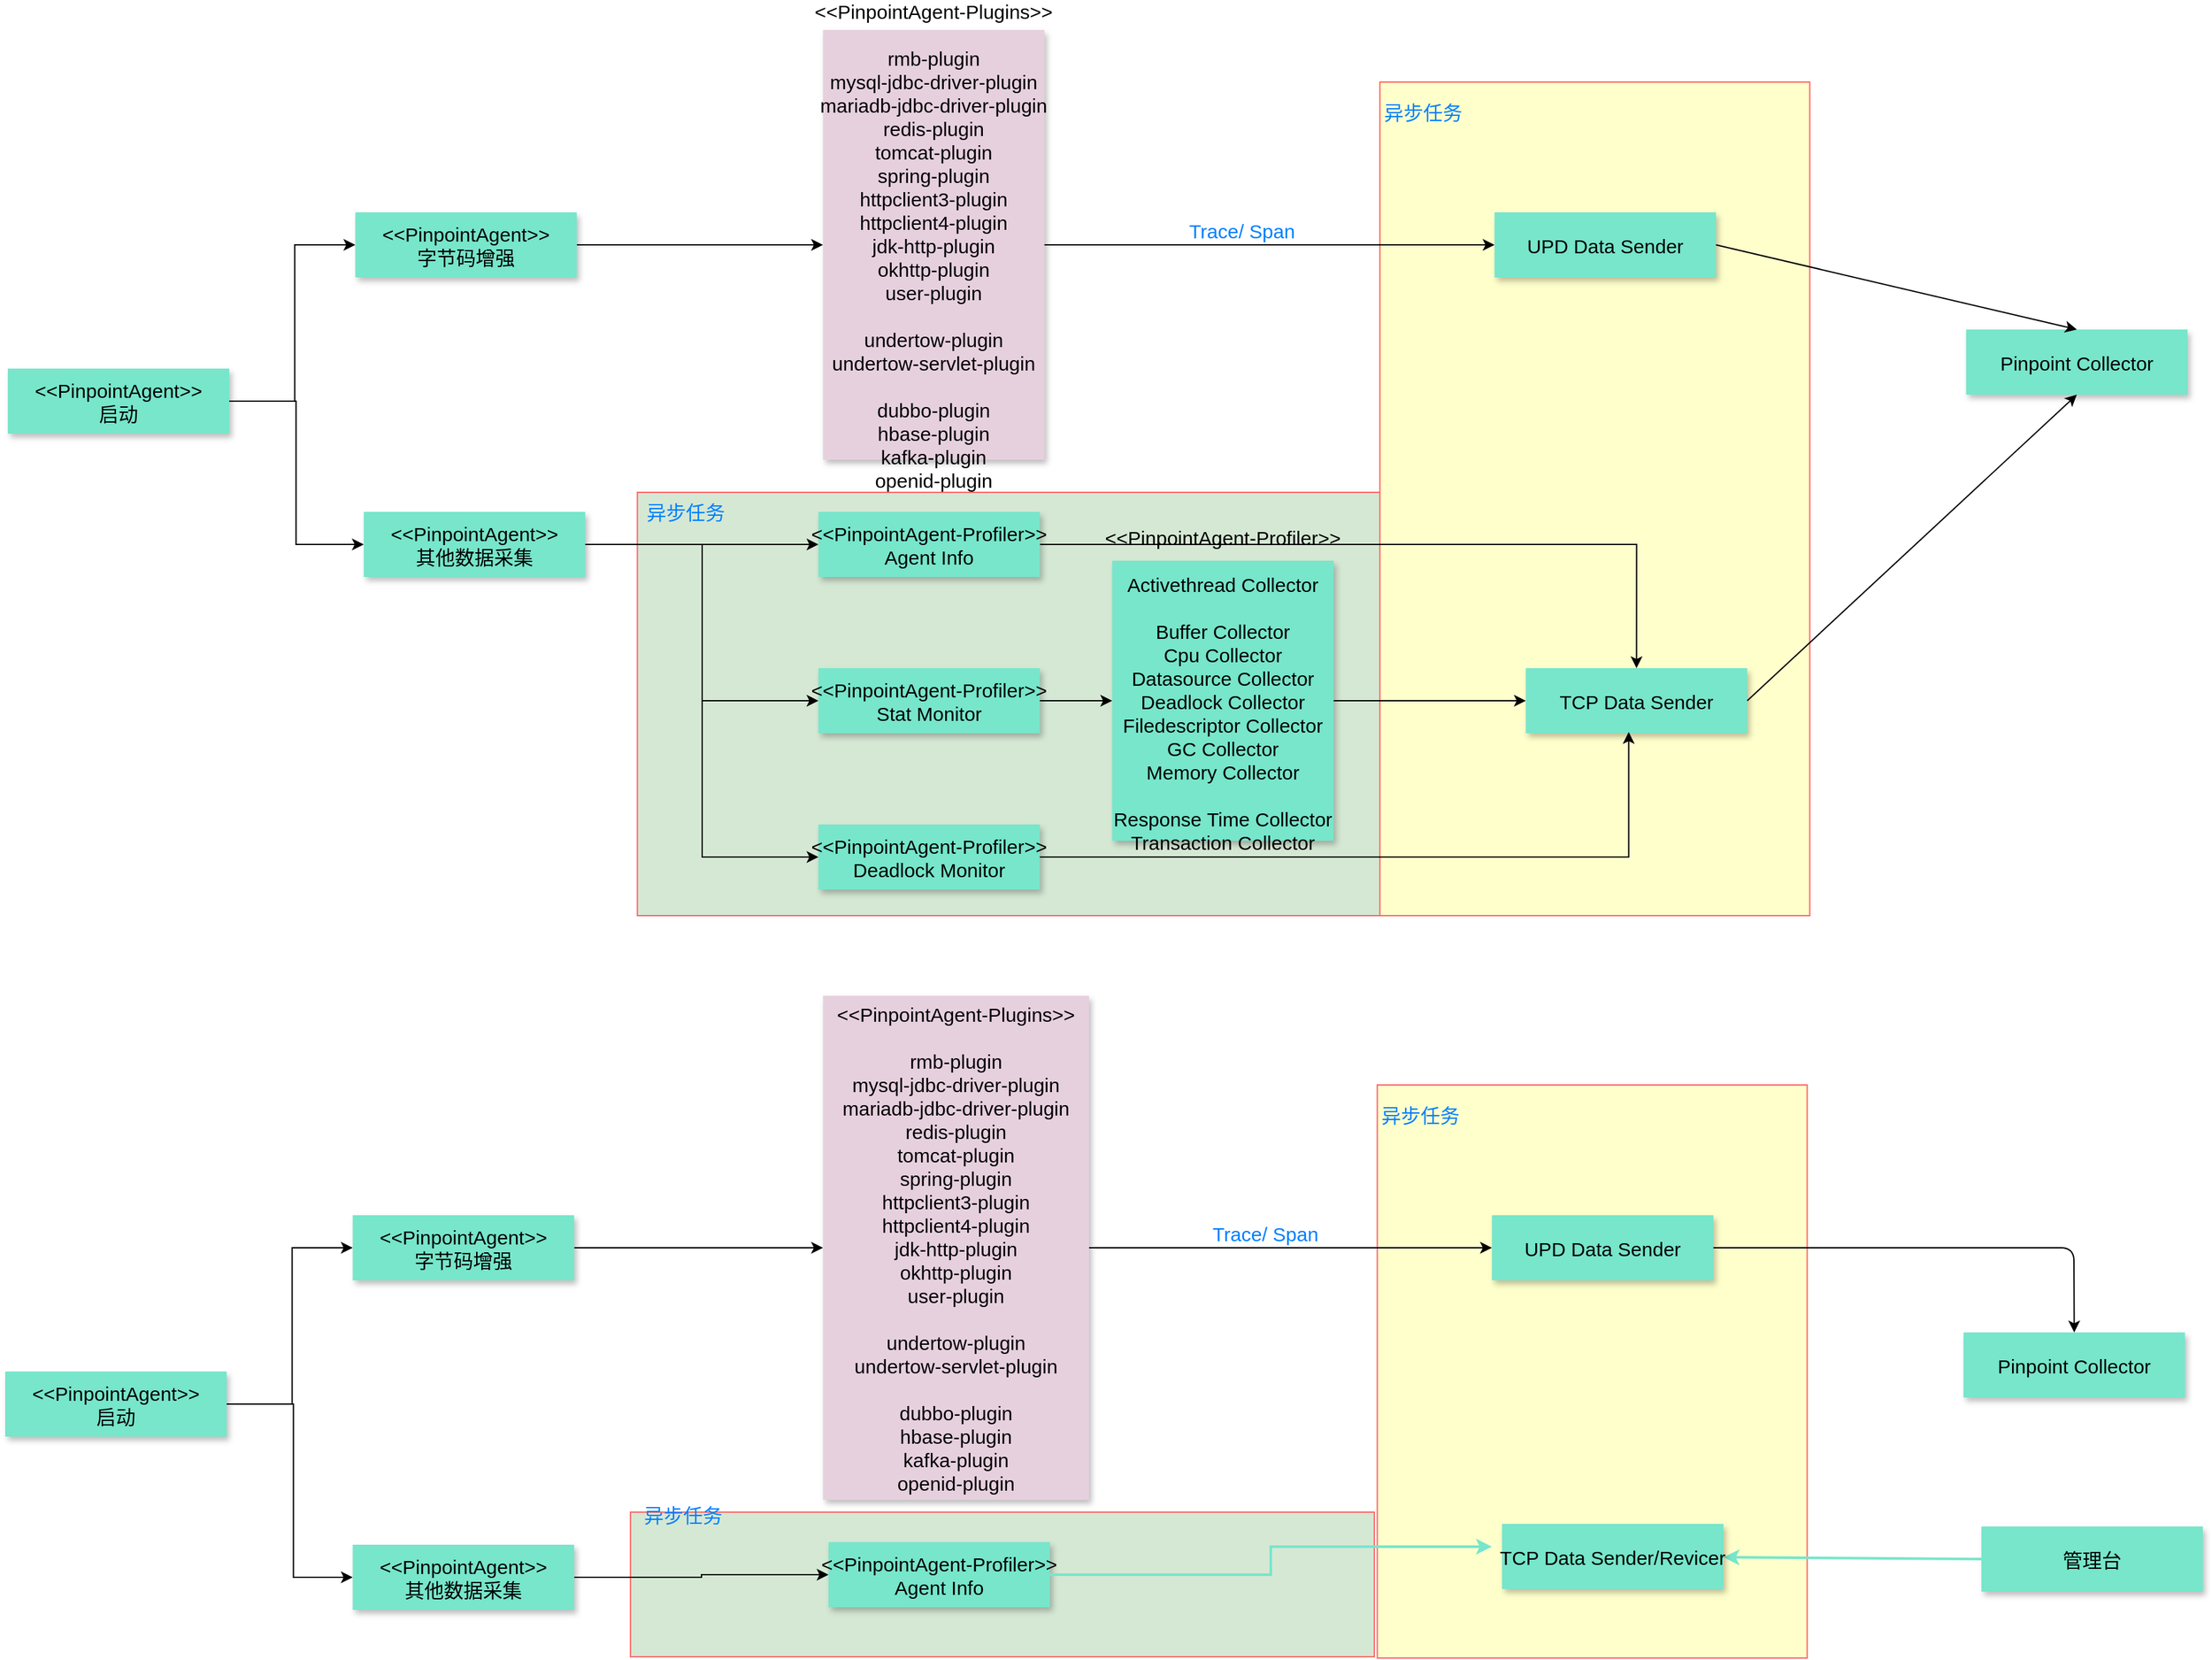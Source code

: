 <mxfile version="14.1.2" type="github">
  <diagram id="gwXjZ_KhgnTB7TFwKm6p" name="第 1 页">
    <mxGraphModel dx="1634" dy="-374" grid="0" gridSize="10" guides="1" tooltips="1" connect="1" arrows="1" fold="1" page="1" pageScale="1" pageWidth="827" pageHeight="1169" math="0" shadow="0">
      <root>
        <mxCell id="0" />
        <mxCell id="1" parent="0" />
        <mxCell id="6hJ7_hepYG0XDSpaTRYl-1" value="" style="rounded=0;whiteSpace=wrap;html=1;strokeColor=#FF6666;fontColor=#007FFF;fillColor=#D5E8D4;fontSize=15;" vertex="1" parent="1">
          <mxGeometry x="506.25" y="2701" width="571" height="325" as="geometry" />
        </mxCell>
        <mxCell id="6hJ7_hepYG0XDSpaTRYl-2" value="" style="rounded=0;whiteSpace=wrap;html=1;strokeColor=#FF6666;fontColor=#007FFF;fillColor=#FFFFCC;fontSize=15;" vertex="1" parent="1">
          <mxGeometry x="1076.25" y="2386" width="330" height="640" as="geometry" />
        </mxCell>
        <mxCell id="6hJ7_hepYG0XDSpaTRYl-3" style="edgeStyle=elbowEdgeStyle;rounded=0;orthogonalLoop=1;jettySize=auto;html=1;exitX=1;exitY=0.5;exitDx=0;exitDy=0;entryX=0;entryY=0.5;entryDx=0;entryDy=0;fontColor=#007FFF;fontSize=15;" edge="1" parent="1" source="6hJ7_hepYG0XDSpaTRYl-5" target="6hJ7_hepYG0XDSpaTRYl-11">
          <mxGeometry relative="1" as="geometry">
            <Array as="points">
              <mxPoint x="243.25" y="2614" />
              <mxPoint x="243.25" y="2573" />
            </Array>
          </mxGeometry>
        </mxCell>
        <mxCell id="6hJ7_hepYG0XDSpaTRYl-4" style="edgeStyle=elbowEdgeStyle;rounded=0;orthogonalLoop=1;jettySize=auto;html=1;exitX=1;exitY=0.5;exitDx=0;exitDy=0;fontColor=#007FFF;fontSize=15;" edge="1" parent="1" source="6hJ7_hepYG0XDSpaTRYl-5" target="6hJ7_hepYG0XDSpaTRYl-9">
          <mxGeometry relative="1" as="geometry">
            <Array as="points">
              <mxPoint x="244.25" y="2674" />
              <mxPoint x="244.25" y="2664" />
              <mxPoint x="244.25" y="2683" />
            </Array>
          </mxGeometry>
        </mxCell>
        <mxCell id="6hJ7_hepYG0XDSpaTRYl-5" value="&lt;&lt;PinpointAgent&gt;&gt;&#xa;启动" style="shadow=1;fillColor=#77e6cb;strokeColor=none;fontSize=15;" vertex="1" parent="1">
          <mxGeometry x="23" y="2606" width="170" height="50" as="geometry" />
        </mxCell>
        <mxCell id="6hJ7_hepYG0XDSpaTRYl-6" style="edgeStyle=elbowEdgeStyle;rounded=0;orthogonalLoop=1;jettySize=auto;html=1;exitX=1;exitY=0.5;exitDx=0;exitDy=0;fontColor=#007FFF;fontSize=15;" edge="1" parent="1" source="6hJ7_hepYG0XDSpaTRYl-9" target="6hJ7_hepYG0XDSpaTRYl-14">
          <mxGeometry relative="1" as="geometry" />
        </mxCell>
        <mxCell id="6hJ7_hepYG0XDSpaTRYl-7" style="edgeStyle=elbowEdgeStyle;rounded=0;orthogonalLoop=1;jettySize=auto;html=1;exitX=1;exitY=0.5;exitDx=0;exitDy=0;entryX=0;entryY=0.5;entryDx=0;entryDy=0;fontColor=#007FFF;fontSize=15;" edge="1" parent="1" source="6hJ7_hepYG0XDSpaTRYl-9" target="6hJ7_hepYG0XDSpaTRYl-15">
          <mxGeometry relative="1" as="geometry" />
        </mxCell>
        <mxCell id="6hJ7_hepYG0XDSpaTRYl-8" style="edgeStyle=elbowEdgeStyle;rounded=0;orthogonalLoop=1;jettySize=auto;html=1;exitX=1;exitY=0.5;exitDx=0;exitDy=0;fontColor=#007FFF;fontSize=15;" edge="1" parent="1" source="6hJ7_hepYG0XDSpaTRYl-9" target="6hJ7_hepYG0XDSpaTRYl-16">
          <mxGeometry relative="1" as="geometry" />
        </mxCell>
        <mxCell id="6hJ7_hepYG0XDSpaTRYl-9" value="&lt;&lt;PinpointAgent&gt;&gt;&#xa;其他数据采集" style="shadow=1;fillColor=#77e6cb;strokeColor=none;fontSize=15;" vertex="1" parent="1">
          <mxGeometry x="296.25" y="2716" width="170" height="50" as="geometry" />
        </mxCell>
        <mxCell id="6hJ7_hepYG0XDSpaTRYl-10" style="edgeStyle=elbowEdgeStyle;rounded=0;orthogonalLoop=1;jettySize=auto;html=1;exitX=1;exitY=0.5;exitDx=0;exitDy=0;entryX=0;entryY=0.5;entryDx=0;entryDy=0;fontColor=#007FFF;fontSize=15;" edge="1" parent="1" source="6hJ7_hepYG0XDSpaTRYl-11" target="6hJ7_hepYG0XDSpaTRYl-12">
          <mxGeometry relative="1" as="geometry" />
        </mxCell>
        <mxCell id="6hJ7_hepYG0XDSpaTRYl-11" value="&lt;&lt;PinpointAgent&gt;&gt;&#xa;字节码增强" style="shadow=1;fillColor=#77e6cb;strokeColor=none;fontSize=15;" vertex="1" parent="1">
          <mxGeometry x="289.75" y="2486" width="170" height="50" as="geometry" />
        </mxCell>
        <mxCell id="6hJ7_hepYG0XDSpaTRYl-12" value="&lt;&lt;PinpointAgent-Plugins&gt;&gt;&#xa;&#xa;rmb-plugin&#xa;mysql-jdbc-driver-plugin&#xa;mariadb-jdbc-driver-plugin&#xa;redis-plugin&#xa;tomcat-plugin&#xa;spring-plugin&#xa;httpclient3-plugin&#xa;httpclient4-plugin&#xa;jdk-http-plugin&#xa;okhttp-plugin&#xa;user-plugin&#xa;&#xa;undertow-plugin&#xa;undertow-servlet-plugin&#xa;&#xa;dubbo-plugin&#xa;hbase-plugin&#xa;kafka-plugin&#xa;openid-plugin" style="shadow=1;strokeColor=none;fillColor=#E6D0DE;fontSize=15;" vertex="1" parent="1">
          <mxGeometry x="648.75" y="2346" width="170" height="330" as="geometry" />
        </mxCell>
        <mxCell id="6hJ7_hepYG0XDSpaTRYl-13" style="edgeStyle=orthogonalEdgeStyle;rounded=0;orthogonalLoop=1;jettySize=auto;html=1;exitX=1;exitY=0.5;exitDx=0;exitDy=0;fontColor=#007FFF;entryX=0.5;entryY=0;entryDx=0;entryDy=0;fontSize=15;" edge="1" parent="1" source="6hJ7_hepYG0XDSpaTRYl-14" target="6hJ7_hepYG0XDSpaTRYl-18">
          <mxGeometry relative="1" as="geometry">
            <mxPoint x="1380.25" y="2686" as="targetPoint" />
            <Array as="points">
              <mxPoint x="1273.25" y="2741" />
            </Array>
          </mxGeometry>
        </mxCell>
        <mxCell id="6hJ7_hepYG0XDSpaTRYl-14" value="&lt;&lt;PinpointAgent-Profiler&gt;&gt;&#xa;Agent Info" style="shadow=1;fillColor=#77e6cb;strokeColor=none;fontStyle=0;fontSize=15;" vertex="1" parent="1">
          <mxGeometry x="645.25" y="2716" width="170" height="50" as="geometry" />
        </mxCell>
        <mxCell id="6hJ7_hepYG0XDSpaTRYl-15" value="&lt;&lt;PinpointAgent-Profiler&gt;&gt;&#xa;Stat Monitor" style="shadow=1;fillColor=#77e6cb;strokeColor=none;fontStyle=0;fontSize=15;" vertex="1" parent="1">
          <mxGeometry x="645.25" y="2836" width="170" height="50" as="geometry" />
        </mxCell>
        <mxCell id="6hJ7_hepYG0XDSpaTRYl-16" value="&lt;&lt;PinpointAgent-Profiler&gt;&gt;&#xa;Deadlock Monitor" style="shadow=1;fillColor=#77e6cb;strokeColor=none;fontStyle=0;fontSize=15;" vertex="1" parent="1">
          <mxGeometry x="645.25" y="2956" width="170" height="50" as="geometry" />
        </mxCell>
        <mxCell id="6hJ7_hepYG0XDSpaTRYl-17" value="&lt;&lt;PinpointAgent-Profiler&gt;&gt;&#xa;&#xa;Activethread Collector&#xa;&#xa;Buffer Collector&#xa;Cpu Collector&#xa;Datasource Collector&#xa;Deadlock Collector&#xa;Filedescriptor Collector&#xa;GC Collector&#xa;Memory Collector&#xa;&#xa;Response Time Collector&#xa;Transaction Collector&#xa;" style="shadow=1;fillColor=#77e6cb;strokeColor=none;fontStyle=0;fontSize=15;" vertex="1" parent="1">
          <mxGeometry x="870.75" y="2753.5" width="170" height="215" as="geometry" />
        </mxCell>
        <mxCell id="6hJ7_hepYG0XDSpaTRYl-18" value="TCP Data Sender" style="shadow=1;fillColor=#77e6cb;strokeColor=none;fontStyle=0;fontSize=15;" vertex="1" parent="1">
          <mxGeometry x="1188.25" y="2836" width="170" height="50" as="geometry" />
        </mxCell>
        <mxCell id="6hJ7_hepYG0XDSpaTRYl-19" value="Pinpoint Collector" style="shadow=1;fillColor=#77e6cb;strokeColor=none;fontStyle=0;fontSize=15;" vertex="1" parent="1">
          <mxGeometry x="1526.25" y="2576" width="170" height="50" as="geometry" />
        </mxCell>
        <mxCell id="6hJ7_hepYG0XDSpaTRYl-20" style="edgeStyle=orthogonalEdgeStyle;rounded=0;orthogonalLoop=1;jettySize=auto;html=1;exitX=1;exitY=0.5;exitDx=0;exitDy=0;entryX=0.462;entryY=0.98;entryDx=0;entryDy=0;fontColor=#007FFF;entryPerimeter=0;fontSize=15;" edge="1" parent="1" source="6hJ7_hepYG0XDSpaTRYl-16" target="6hJ7_hepYG0XDSpaTRYl-18">
          <mxGeometry relative="1" as="geometry">
            <mxPoint x="843.5" y="2946" as="sourcePoint" />
            <mxPoint x="1408" y="3046" as="targetPoint" />
            <Array as="points">
              <mxPoint x="1267.25" y="2981" />
              <mxPoint x="1267.25" y="2885" />
            </Array>
          </mxGeometry>
        </mxCell>
        <mxCell id="6hJ7_hepYG0XDSpaTRYl-21" value="" style="endArrow=classic;html=1;fontColor=#007FFF;exitX=1;exitY=0.5;exitDx=0;exitDy=0;entryX=0;entryY=0.5;entryDx=0;entryDy=0;fontSize=15;" edge="1" parent="1" source="6hJ7_hepYG0XDSpaTRYl-15" target="6hJ7_hepYG0XDSpaTRYl-17">
          <mxGeometry width="50" height="50" relative="1" as="geometry">
            <mxPoint x="926.25" y="2846" as="sourcePoint" />
            <mxPoint x="976.25" y="2796" as="targetPoint" />
          </mxGeometry>
        </mxCell>
        <mxCell id="6hJ7_hepYG0XDSpaTRYl-22" value="" style="endArrow=classic;html=1;fontColor=#007FFF;entryX=0;entryY=0.5;entryDx=0;entryDy=0;fontSize=15;" edge="1" parent="1" source="6hJ7_hepYG0XDSpaTRYl-17" target="6hJ7_hepYG0XDSpaTRYl-18">
          <mxGeometry width="50" height="50" relative="1" as="geometry">
            <mxPoint x="1219.25" y="2860.5" as="sourcePoint" />
            <mxPoint x="1276.25" y="2861" as="targetPoint" />
          </mxGeometry>
        </mxCell>
        <mxCell id="6hJ7_hepYG0XDSpaTRYl-23" value="" style="endArrow=classic;html=1;fontColor=#007FFF;exitX=1;exitY=0.5;exitDx=0;exitDy=0;entryX=0.5;entryY=1;entryDx=0;entryDy=0;fontSize=15;" edge="1" parent="1" source="6hJ7_hepYG0XDSpaTRYl-18" target="6hJ7_hepYG0XDSpaTRYl-19">
          <mxGeometry width="50" height="50" relative="1" as="geometry">
            <mxPoint x="1463.25" y="2860.5" as="sourcePoint" />
            <mxPoint x="1593.25" y="2860.5" as="targetPoint" />
          </mxGeometry>
        </mxCell>
        <mxCell id="6hJ7_hepYG0XDSpaTRYl-24" value="UPD Data Sender" style="shadow=1;fillColor=#77e6cb;strokeColor=none;fontStyle=0;fontSize=15;" vertex="1" parent="1">
          <mxGeometry x="1164.25" y="2486" width="170" height="50" as="geometry" />
        </mxCell>
        <mxCell id="6hJ7_hepYG0XDSpaTRYl-25" value="" style="endArrow=classic;html=1;fontColor=#007FFF;entryX=0;entryY=0.5;entryDx=0;entryDy=0;exitX=1;exitY=0.5;exitDx=0;exitDy=0;fontSize=15;" edge="1" parent="1" source="6hJ7_hepYG0XDSpaTRYl-12" target="6hJ7_hepYG0XDSpaTRYl-24">
          <mxGeometry width="50" height="50" relative="1" as="geometry">
            <mxPoint x="856.25" y="2480" as="sourcePoint" />
            <mxPoint x="975.75" y="2480.29" as="targetPoint" />
          </mxGeometry>
        </mxCell>
        <mxCell id="6hJ7_hepYG0XDSpaTRYl-26" value="Trace/ Span" style="edgeLabel;html=1;align=center;verticalAlign=middle;resizable=0;points=[];fontColor=#007FFF;fontSize=15;" vertex="1" connectable="0" parent="6hJ7_hepYG0XDSpaTRYl-25">
          <mxGeometry x="-0.117" y="1" relative="1" as="geometry">
            <mxPoint x="-1.81" y="-10" as="offset" />
          </mxGeometry>
        </mxCell>
        <mxCell id="6hJ7_hepYG0XDSpaTRYl-27" value="" style="endArrow=classic;html=1;fontColor=#007FFF;exitX=1;exitY=0.5;exitDx=0;exitDy=0;entryX=0.5;entryY=0;entryDx=0;entryDy=0;fontSize=15;" edge="1" parent="1" source="6hJ7_hepYG0XDSpaTRYl-24" target="6hJ7_hepYG0XDSpaTRYl-19">
          <mxGeometry width="50" height="50" relative="1" as="geometry">
            <mxPoint x="1168.75" y="2466" as="sourcePoint" />
            <mxPoint x="1329.75" y="2466" as="targetPoint" />
          </mxGeometry>
        </mxCell>
        <mxCell id="6hJ7_hepYG0XDSpaTRYl-28" value="异步任务" style="text;html=1;align=center;verticalAlign=middle;resizable=0;points=[];autosize=1;fontColor=#007FFF;fontSize=15;" vertex="1" parent="1">
          <mxGeometry x="1073.94" y="2398" width="70" height="22" as="geometry" />
        </mxCell>
        <mxCell id="6hJ7_hepYG0XDSpaTRYl-29" value="异步任务" style="text;html=1;align=center;verticalAlign=middle;resizable=0;points=[];autosize=1;fontColor=#007FFF;fontSize=15;" vertex="1" parent="1">
          <mxGeometry x="507.5" y="2705" width="70" height="22" as="geometry" />
        </mxCell>
        <mxCell id="6hJ7_hepYG0XDSpaTRYl-30" value="" style="rounded=0;whiteSpace=wrap;html=1;strokeColor=#FF6666;fontColor=#007FFF;fillColor=#D5E8D4;fontSize=15;" vertex="1" parent="1">
          <mxGeometry x="500.94" y="3484" width="571" height="111" as="geometry" />
        </mxCell>
        <mxCell id="6hJ7_hepYG0XDSpaTRYl-31" value="" style="rounded=0;whiteSpace=wrap;html=1;strokeColor=#FF6666;fontColor=#007FFF;fillColor=#FFFFCC;fontSize=15;" vertex="1" parent="1">
          <mxGeometry x="1074.25" y="3156" width="330" height="440" as="geometry" />
        </mxCell>
        <mxCell id="6hJ7_hepYG0XDSpaTRYl-32" style="edgeStyle=elbowEdgeStyle;rounded=0;orthogonalLoop=1;jettySize=auto;html=1;exitX=1;exitY=0.5;exitDx=0;exitDy=0;entryX=0;entryY=0.5;entryDx=0;entryDy=0;fontColor=#007FFF;fontSize=15;" edge="1" parent="1" source="6hJ7_hepYG0XDSpaTRYl-34" target="6hJ7_hepYG0XDSpaTRYl-40">
          <mxGeometry relative="1" as="geometry">
            <Array as="points">
              <mxPoint x="241.25" y="3384" />
              <mxPoint x="241.25" y="3343" />
            </Array>
          </mxGeometry>
        </mxCell>
        <mxCell id="6hJ7_hepYG0XDSpaTRYl-33" style="edgeStyle=elbowEdgeStyle;rounded=0;orthogonalLoop=1;jettySize=auto;html=1;exitX=1;exitY=0.5;exitDx=0;exitDy=0;fontColor=#007FFF;fontSize=15;" edge="1" parent="1" source="6hJ7_hepYG0XDSpaTRYl-34" target="6hJ7_hepYG0XDSpaTRYl-38">
          <mxGeometry relative="1" as="geometry">
            <Array as="points">
              <mxPoint x="242.25" y="3444" />
              <mxPoint x="242.25" y="3434" />
              <mxPoint x="242.25" y="3453" />
            </Array>
          </mxGeometry>
        </mxCell>
        <mxCell id="6hJ7_hepYG0XDSpaTRYl-34" value="&lt;&lt;PinpointAgent&gt;&gt;&#xa;启动" style="shadow=1;fillColor=#77e6cb;strokeColor=none;fontSize=15;" vertex="1" parent="1">
          <mxGeometry x="21" y="3376" width="170" height="50" as="geometry" />
        </mxCell>
        <mxCell id="6hJ7_hepYG0XDSpaTRYl-35" style="edgeStyle=elbowEdgeStyle;rounded=0;orthogonalLoop=1;jettySize=auto;html=1;exitX=1;exitY=0.5;exitDx=0;exitDy=0;fontColor=#007FFF;fontSize=15;" edge="1" parent="1" source="6hJ7_hepYG0XDSpaTRYl-38" target="6hJ7_hepYG0XDSpaTRYl-43">
          <mxGeometry relative="1" as="geometry" />
        </mxCell>
        <mxCell id="6hJ7_hepYG0XDSpaTRYl-38" value="&lt;&lt;PinpointAgent&gt;&gt;&#xa;其他数据采集" style="shadow=1;fillColor=#77e6cb;strokeColor=none;fontSize=15;" vertex="1" parent="1">
          <mxGeometry x="287.75" y="3509" width="170" height="50" as="geometry" />
        </mxCell>
        <mxCell id="6hJ7_hepYG0XDSpaTRYl-39" style="edgeStyle=elbowEdgeStyle;rounded=0;orthogonalLoop=1;jettySize=auto;html=1;exitX=1;exitY=0.5;exitDx=0;exitDy=0;entryX=0;entryY=0.5;entryDx=0;entryDy=0;fontColor=#007FFF;fontSize=15;" edge="1" parent="1" source="6hJ7_hepYG0XDSpaTRYl-40" target="6hJ7_hepYG0XDSpaTRYl-41">
          <mxGeometry relative="1" as="geometry" />
        </mxCell>
        <mxCell id="6hJ7_hepYG0XDSpaTRYl-40" value="&lt;&lt;PinpointAgent&gt;&gt;&#xa;字节码增强" style="shadow=1;fillColor=#77e6cb;strokeColor=none;fontSize=15;" vertex="1" parent="1">
          <mxGeometry x="287.75" y="3256" width="170" height="50" as="geometry" />
        </mxCell>
        <mxCell id="6hJ7_hepYG0XDSpaTRYl-41" value="&lt;&lt;PinpointAgent-Plugins&gt;&gt;&#xa;&#xa;rmb-plugin&#xa;mysql-jdbc-driver-plugin&#xa;mariadb-jdbc-driver-plugin&#xa;redis-plugin&#xa;tomcat-plugin&#xa;spring-plugin&#xa;httpclient3-plugin&#xa;httpclient4-plugin&#xa;jdk-http-plugin&#xa;okhttp-plugin&#xa;user-plugin&#xa;&#xa;undertow-plugin&#xa;undertow-servlet-plugin&#xa;&#xa;dubbo-plugin&#xa;hbase-plugin&#xa;kafka-plugin&#xa;openid-plugin" style="shadow=1;strokeColor=none;fillColor=#E6D0DE;fontSize=15;" vertex="1" parent="1">
          <mxGeometry x="648.75" y="3087.5" width="204.25" height="387" as="geometry" />
        </mxCell>
        <mxCell id="6hJ7_hepYG0XDSpaTRYl-43" value="&lt;&lt;PinpointAgent-Profiler&gt;&gt;&#xa;Agent Info" style="shadow=1;fillColor=#77e6cb;strokeColor=none;fontStyle=0;fontSize=15;" vertex="1" parent="1">
          <mxGeometry x="653" y="3507" width="170" height="50" as="geometry" />
        </mxCell>
        <mxCell id="6hJ7_hepYG0XDSpaTRYl-48" value="Pinpoint Collector" style="shadow=1;fillColor=#77e6cb;strokeColor=none;fontStyle=0;fontSize=15;" vertex="1" parent="1">
          <mxGeometry x="1524.25" y="3346" width="170" height="50" as="geometry" />
        </mxCell>
        <mxCell id="6hJ7_hepYG0XDSpaTRYl-53" value="UPD Data Sender" style="shadow=1;fillColor=#77e6cb;strokeColor=none;fontStyle=0;fontSize=15;" vertex="1" parent="1">
          <mxGeometry x="1162.25" y="3256" width="170" height="50" as="geometry" />
        </mxCell>
        <mxCell id="6hJ7_hepYG0XDSpaTRYl-54" value="" style="endArrow=classic;html=1;fontColor=#007FFF;entryX=0;entryY=0.5;entryDx=0;entryDy=0;exitX=1;exitY=0.5;exitDx=0;exitDy=0;fontSize=15;" edge="1" parent="1" source="6hJ7_hepYG0XDSpaTRYl-41" target="6hJ7_hepYG0XDSpaTRYl-53">
          <mxGeometry width="50" height="50" relative="1" as="geometry">
            <mxPoint x="854.25" y="3250" as="sourcePoint" />
            <mxPoint x="973.75" y="3250.29" as="targetPoint" />
          </mxGeometry>
        </mxCell>
        <mxCell id="6hJ7_hepYG0XDSpaTRYl-55" value="Trace/ Span" style="edgeLabel;html=1;align=center;verticalAlign=middle;resizable=0;points=[];fontColor=#007FFF;fontSize=15;" vertex="1" connectable="0" parent="6hJ7_hepYG0XDSpaTRYl-54">
          <mxGeometry x="-0.117" y="1" relative="1" as="geometry">
            <mxPoint x="-1.81" y="-10" as="offset" />
          </mxGeometry>
        </mxCell>
        <mxCell id="6hJ7_hepYG0XDSpaTRYl-56" value="" style="endArrow=classic;html=1;fontColor=#007FFF;exitX=1;exitY=0.5;exitDx=0;exitDy=0;entryX=0.5;entryY=0;entryDx=0;entryDy=0;fontSize=15;" edge="1" parent="1" source="6hJ7_hepYG0XDSpaTRYl-53" target="6hJ7_hepYG0XDSpaTRYl-48">
          <mxGeometry width="50" height="50" relative="1" as="geometry">
            <mxPoint x="1166.75" y="3236" as="sourcePoint" />
            <mxPoint x="1327.75" y="3236" as="targetPoint" />
            <Array as="points">
              <mxPoint x="1609" y="3281" />
            </Array>
          </mxGeometry>
        </mxCell>
        <mxCell id="6hJ7_hepYG0XDSpaTRYl-57" value="异步任务" style="text;html=1;align=center;verticalAlign=middle;resizable=0;points=[];autosize=1;fontColor=#007FFF;fontSize=15;" vertex="1" parent="1">
          <mxGeometry x="1071.94" y="3168" width="70" height="22" as="geometry" />
        </mxCell>
        <mxCell id="6hJ7_hepYG0XDSpaTRYl-58" value="异步任务" style="text;html=1;align=center;verticalAlign=middle;resizable=0;points=[];autosize=1;fontColor=#007FFF;fontSize=15;" vertex="1" parent="1">
          <mxGeometry x="505.5" y="3475" width="70" height="22" as="geometry" />
        </mxCell>
        <mxCell id="6hJ7_hepYG0XDSpaTRYl-59" value="管理台" style="shadow=1;fillColor=#77e6cb;strokeColor=none;fontStyle=0;fontSize=15;" vertex="1" parent="1">
          <mxGeometry x="1538" y="3495" width="170" height="50" as="geometry" />
        </mxCell>
        <mxCell id="6hJ7_hepYG0XDSpaTRYl-60" value="" style="endArrow=classic;html=1;fontColor=#007FFF;exitX=0;exitY=0.5;exitDx=0;exitDy=0;strokeColor=#77E6CB;strokeWidth=2;fontSize=15;" edge="1" parent="1" source="6hJ7_hepYG0XDSpaTRYl-59" target="6hJ7_hepYG0XDSpaTRYl-61">
          <mxGeometry width="50" height="50" relative="1" as="geometry">
            <mxPoint x="1342.25" y="3291" as="sourcePoint" />
            <mxPoint x="1408" y="3547" as="targetPoint" />
          </mxGeometry>
        </mxCell>
        <mxCell id="6hJ7_hepYG0XDSpaTRYl-61" value="TCP Data Sender/Revicer" style="shadow=1;fillColor=#77e6cb;strokeColor=none;fontStyle=0;fontSize=15;" vertex="1" parent="1">
          <mxGeometry x="1170" y="3493" width="170" height="50" as="geometry" />
        </mxCell>
        <mxCell id="6hJ7_hepYG0XDSpaTRYl-63" style="edgeStyle=elbowEdgeStyle;rounded=0;orthogonalLoop=1;jettySize=auto;html=1;fontColor=#007FFF;strokeColor=#77E6CB;strokeWidth=2;fontSize=15;" edge="1" parent="1" source="6hJ7_hepYG0XDSpaTRYl-43">
          <mxGeometry relative="1" as="geometry">
            <mxPoint x="813.25" y="3510.5" as="sourcePoint" />
            <mxPoint x="1162.25" y="3510.5" as="targetPoint" />
          </mxGeometry>
        </mxCell>
      </root>
    </mxGraphModel>
  </diagram>
</mxfile>
